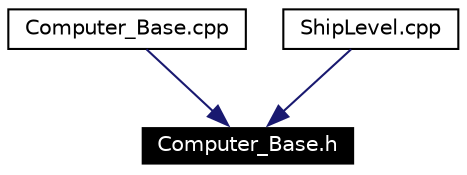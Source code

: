 digraph G
{
  edge [fontname="Helvetica",fontsize=10,labelfontname="Helvetica",labelfontsize=10];
  node [fontname="Helvetica",fontsize=10,shape=record];
  Node1 [label="Computer_Base.h",height=0.2,width=0.4,color="white", fillcolor="black", style="filled" fontcolor="white"];
  Node2 -> Node1 [color="midnightblue",fontsize=10,style="solid",fontname="Helvetica"];
  Node2 [label="Computer_Base.cpp",height=0.2,width=0.4,color="black",URL="$_computer___base_8cpp.html"];
  Node3 -> Node1 [color="midnightblue",fontsize=10,style="solid",fontname="Helvetica"];
  Node3 [label="ShipLevel.cpp",height=0.2,width=0.4,color="black",URL="$_ship_level_8cpp.html"];
}
